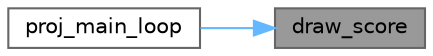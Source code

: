 digraph "draw_score"
{
 // LATEX_PDF_SIZE
  bgcolor="transparent";
  edge [fontname=Helvetica,fontsize=10,labelfontname=Helvetica,labelfontsize=10];
  node [fontname=Helvetica,fontsize=10,shape=box,height=0.2,width=0.4];
  rankdir="RL";
  Node1 [label="draw_score",height=0.2,width=0.4,color="gray40", fillcolor="grey60", style="filled", fontcolor="black",tooltip="Draws the score XPM image."];
  Node1 -> Node2 [dir="back",color="steelblue1",style="solid"];
  Node2 [label="proj_main_loop",height=0.2,width=0.4,color="grey40", fillcolor="white", style="filled",URL="$proj_8c.html#a2a16f651eccbd248e1ad3b3b924b143b",tooltip=" "];
}

